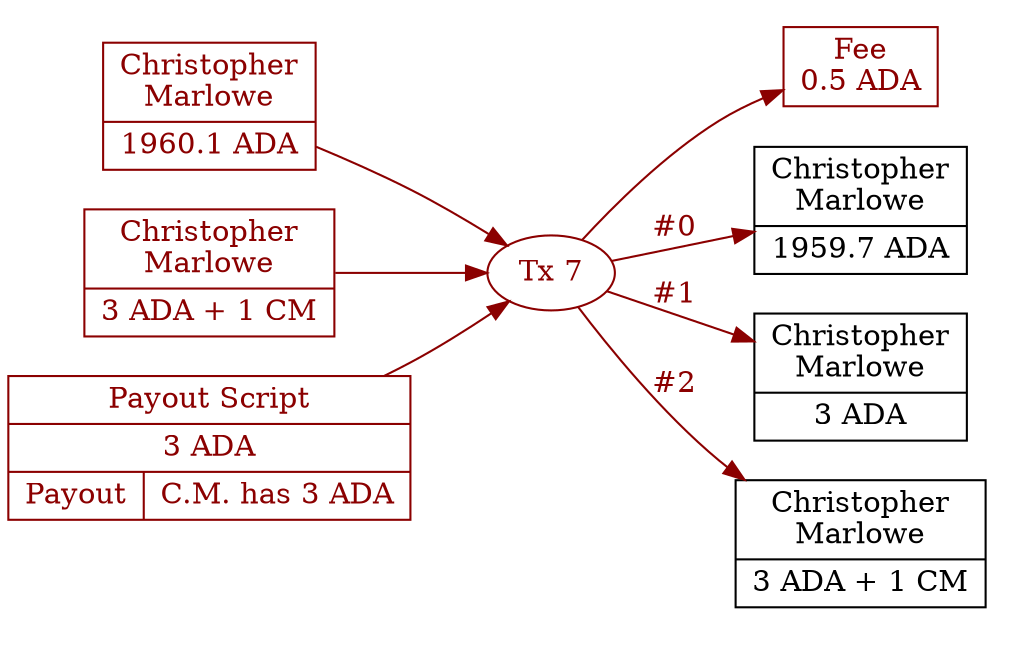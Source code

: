 digraph EscrowUtxos {


rankdir=LR

node [shape=record]


subgraph cluster_5 {

peripheries=0

Tx5_0 [label="Christopher\nMarlowe|1960.1 ADA" color=darkred fontcolor=darkred]

Tx5_3 [label="Christopher\nMarlowe|3 ADA + 1 CM" color=darkred fontcolor=darkred]

}


Tx5_1 [label="Payout Script|3 ADA|{Payout|C.M. has 3 ADA}" color=darkred fontcolor=darkred]


Tx7 [shape=oval label="Tx 7" color=darkred fontcolor=darkred]

Tx5_0 -> Tx7 [color=darkred fontcolor=darkred]

Tx5_3 -> Tx7 [color=darkred fontcolor=darkred]

Tx5_1 -> Tx7 [color=darkred fontcolor=darkred]


Tx7_Fee [label="Fee\n0.5 ADA" color=darkred fontcolor=darkred]

Tx7 -> Tx7_Fee [color=darkred fontcolor=darkred]


  subgraph cluster_7 {

  peripheries=0

  Tx7_0 [label="Christopher\nMarlowe|1959.7 ADA" color=black fontcolor=black]

  Tx7_1 [label="Christopher\nMarlowe|3 ADA" color=black fontcolor=black]

  Tx7_2 [label="Christopher\nMarlowe|3 ADA + 1 CM" color=black fontcolor=black]

  }

Tx7 -> Tx7_0 [label="#0" color=darkred fontcolor=darkred]

Tx7 -> Tx7_1 [label="#1" color=darkred fontcolor=darkred]

Tx7 -> Tx7_2 [label="#2" color=darkred fontcolor=darkred]


}
